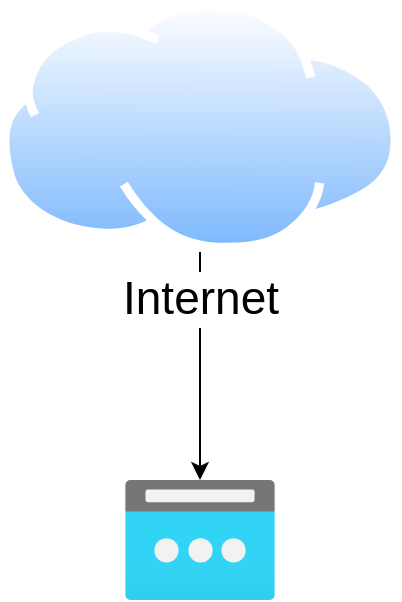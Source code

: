 <mxfile version="23.1.1" type="github">
  <diagram name="ページ1" id="1Rx43zWndM3VY3Knliac">
    <mxGraphModel dx="1031" dy="559" grid="1" gridSize="10" guides="1" tooltips="1" connect="1" arrows="1" fold="1" page="1" pageScale="1" pageWidth="1169" pageHeight="827" math="0" shadow="0">
      <root>
        <mxCell id="0" />
        <mxCell id="1" parent="0" />
        <mxCell id="YmINVI_QEcc8TJMIzi_s-3" value="" style="edgeStyle=orthogonalEdgeStyle;rounded=0;orthogonalLoop=1;jettySize=auto;html=1;" edge="1" parent="1" source="YmINVI_QEcc8TJMIzi_s-1" target="YmINVI_QEcc8TJMIzi_s-2">
          <mxGeometry relative="1" as="geometry" />
        </mxCell>
        <mxCell id="YmINVI_QEcc8TJMIzi_s-1" value="&lt;font style=&quot;font-size: 23px;&quot;&gt;Internet&lt;/font&gt;" style="image;aspect=fixed;perimeter=ellipsePerimeter;html=1;align=center;shadow=0;dashed=0;spacingTop=3;image=img/lib/active_directory/internet_cloud.svg;" vertex="1" parent="1">
          <mxGeometry x="370" width="200" height="126" as="geometry" />
        </mxCell>
        <mxCell id="YmINVI_QEcc8TJMIzi_s-2" value="" style="image;aspect=fixed;html=1;points=[];align=center;fontSize=12;image=img/lib/azure2/networking/Public_IP_Addresses.svg;" vertex="1" parent="1">
          <mxGeometry x="432.5" y="240" width="75" height="60" as="geometry" />
        </mxCell>
      </root>
    </mxGraphModel>
  </diagram>
</mxfile>
